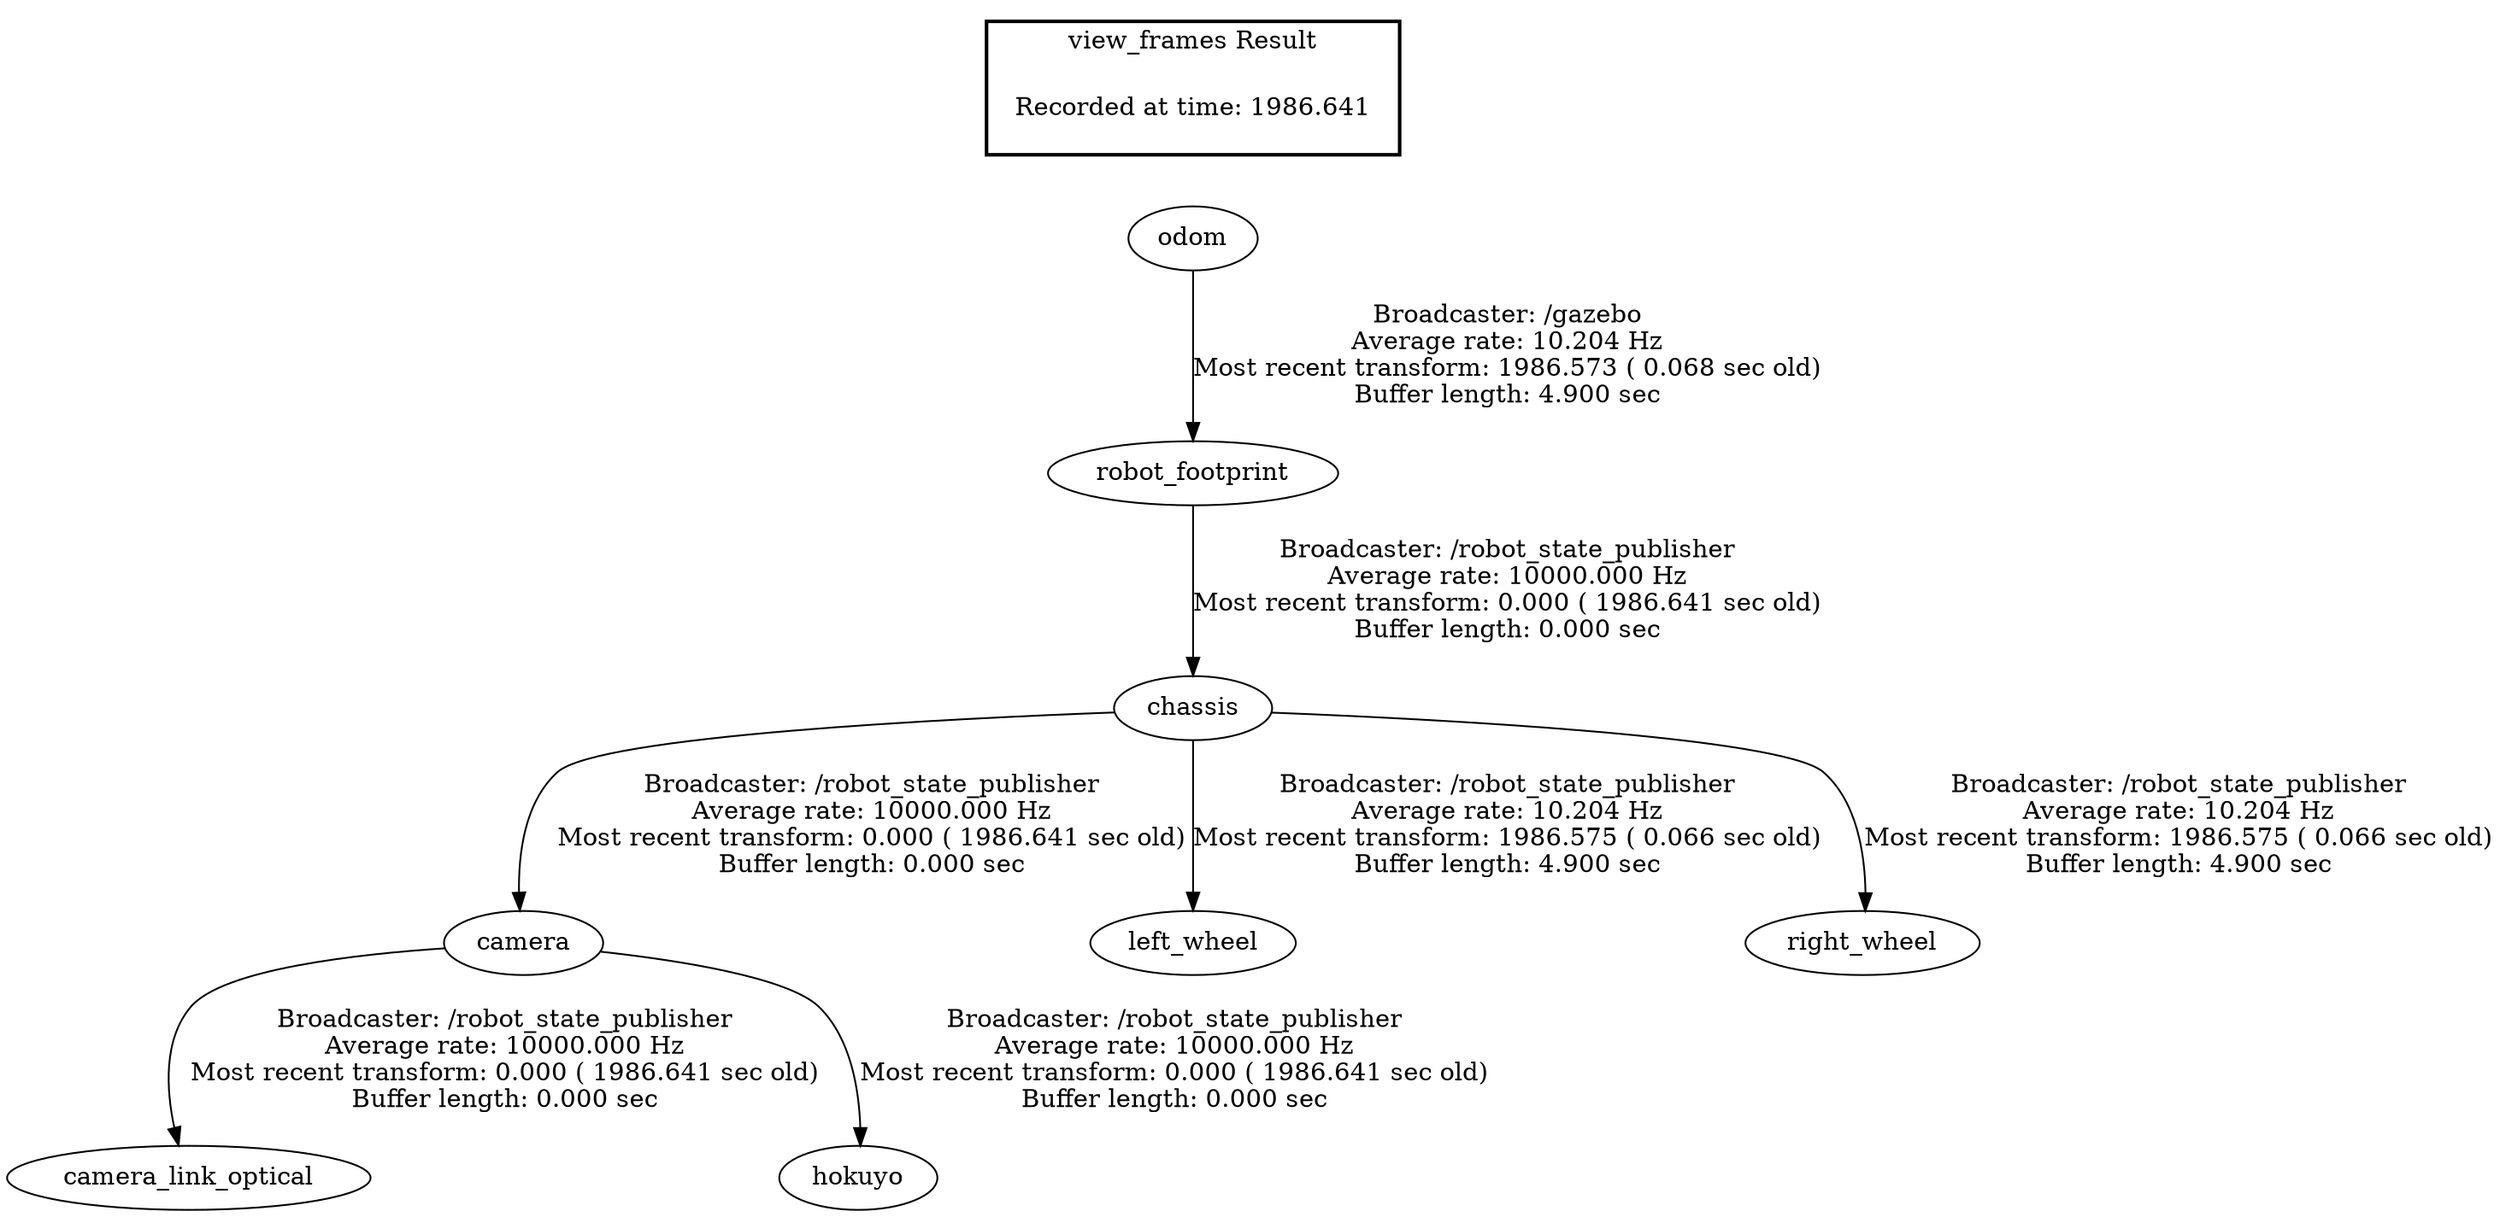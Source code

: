 digraph G {
"chassis" -> "camera"[label="Broadcaster: /robot_state_publisher\nAverage rate: 10000.000 Hz\nMost recent transform: 0.000 ( 1986.641 sec old)\nBuffer length: 0.000 sec\n"];
"robot_footprint" -> "chassis"[label="Broadcaster: /robot_state_publisher\nAverage rate: 10000.000 Hz\nMost recent transform: 0.000 ( 1986.641 sec old)\nBuffer length: 0.000 sec\n"];
"camera" -> "camera_link_optical"[label="Broadcaster: /robot_state_publisher\nAverage rate: 10000.000 Hz\nMost recent transform: 0.000 ( 1986.641 sec old)\nBuffer length: 0.000 sec\n"];
"camera" -> "hokuyo"[label="Broadcaster: /robot_state_publisher\nAverage rate: 10000.000 Hz\nMost recent transform: 0.000 ( 1986.641 sec old)\nBuffer length: 0.000 sec\n"];
"odom" -> "robot_footprint"[label="Broadcaster: /gazebo\nAverage rate: 10.204 Hz\nMost recent transform: 1986.573 ( 0.068 sec old)\nBuffer length: 4.900 sec\n"];
"chassis" -> "left_wheel"[label="Broadcaster: /robot_state_publisher\nAverage rate: 10.204 Hz\nMost recent transform: 1986.575 ( 0.066 sec old)\nBuffer length: 4.900 sec\n"];
"chassis" -> "right_wheel"[label="Broadcaster: /robot_state_publisher\nAverage rate: 10.204 Hz\nMost recent transform: 1986.575 ( 0.066 sec old)\nBuffer length: 4.900 sec\n"];
edge [style=invis];
 subgraph cluster_legend { style=bold; color=black; label ="view_frames Result";
"Recorded at time: 1986.641"[ shape=plaintext ] ;
 }->"odom";
}